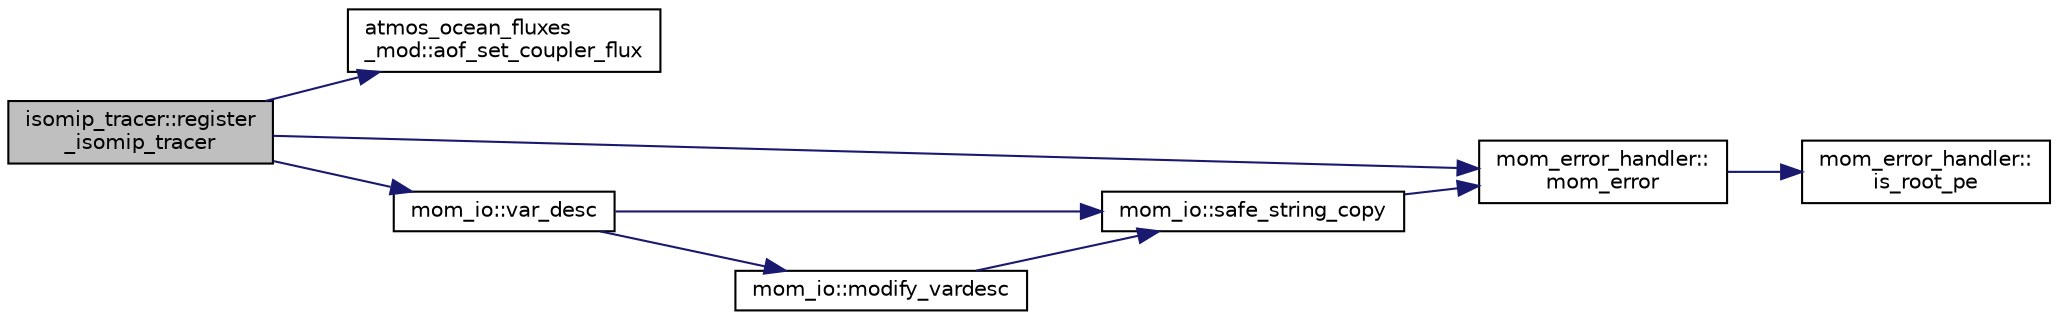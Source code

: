 digraph "isomip_tracer::register_isomip_tracer"
{
 // INTERACTIVE_SVG=YES
  edge [fontname="Helvetica",fontsize="10",labelfontname="Helvetica",labelfontsize="10"];
  node [fontname="Helvetica",fontsize="10",shape=record];
  rankdir="LR";
  Node21 [label="isomip_tracer::register\l_isomip_tracer",height=0.2,width=0.4,color="black", fillcolor="grey75", style="filled", fontcolor="black"];
  Node21 -> Node22 [color="midnightblue",fontsize="10",style="solid",fontname="Helvetica"];
  Node22 [label="atmos_ocean_fluxes\l_mod::aof_set_coupler_flux",height=0.2,width=0.4,color="black", fillcolor="white", style="filled",URL="$namespaceatmos__ocean__fluxes__mod.html#a2bde46287389f28af76f8794dd509475"];
  Node21 -> Node23 [color="midnightblue",fontsize="10",style="solid",fontname="Helvetica"];
  Node23 [label="mom_error_handler::\lmom_error",height=0.2,width=0.4,color="black", fillcolor="white", style="filled",URL="$namespacemom__error__handler.html#a460cfb79a06c29fc249952c2a3710d67"];
  Node23 -> Node24 [color="midnightblue",fontsize="10",style="solid",fontname="Helvetica"];
  Node24 [label="mom_error_handler::\lis_root_pe",height=0.2,width=0.4,color="black", fillcolor="white", style="filled",URL="$namespacemom__error__handler.html#ad5f00a53059c72fe2332d1436c80ca71"];
  Node21 -> Node25 [color="midnightblue",fontsize="10",style="solid",fontname="Helvetica"];
  Node25 [label="mom_io::var_desc",height=0.2,width=0.4,color="black", fillcolor="white", style="filled",URL="$namespacemom__io.html#a39c3ccc06bb1a6e446af2ee9010eba16",tooltip="Returns a vardesc type whose elements have been filled with the provided fields. The argument name is..."];
  Node25 -> Node26 [color="midnightblue",fontsize="10",style="solid",fontname="Helvetica"];
  Node26 [label="mom_io::safe_string_copy",height=0.2,width=0.4,color="black", fillcolor="white", style="filled",URL="$namespacemom__io.html#ac4bc408e8b38dbd669842753f26ebf88",tooltip="Copies a string. "];
  Node26 -> Node23 [color="midnightblue",fontsize="10",style="solid",fontname="Helvetica"];
  Node25 -> Node27 [color="midnightblue",fontsize="10",style="solid",fontname="Helvetica"];
  Node27 [label="mom_io::modify_vardesc",height=0.2,width=0.4,color="black", fillcolor="white", style="filled",URL="$namespacemom__io.html#af96b29cb8410d557e8e452b81586223b",tooltip="This routine modifies the named elements of a vardesc type. All arguments are optional, except the vardesc type to be modified. "];
  Node27 -> Node26 [color="midnightblue",fontsize="10",style="solid",fontname="Helvetica"];
}
